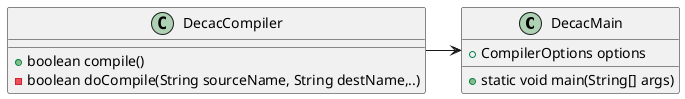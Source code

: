 @startuml
class DecacMain {
 + CompilerOptions options
 + static void main(String[] args)
}

class DecacCompiler {

    + boolean compile()
    - boolean doCompile(String sourceName, String destName,..)
}

DecacCompiler -> DecacMain

@enduml